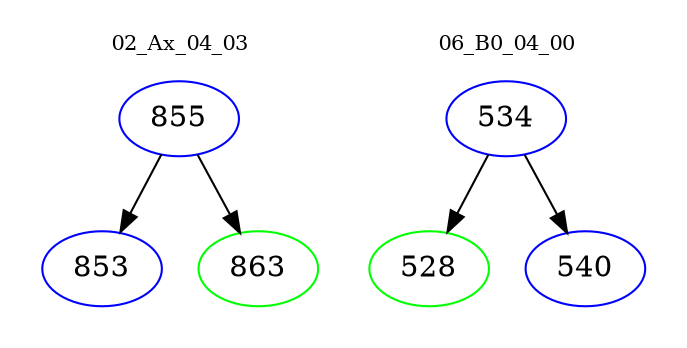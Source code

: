 digraph{
subgraph cluster_0 {
color = white
label = "02_Ax_04_03";
fontsize=10;
T0_855 [label="855", color="blue"]
T0_855 -> T0_853 [color="black"]
T0_853 [label="853", color="blue"]
T0_855 -> T0_863 [color="black"]
T0_863 [label="863", color="green"]
}
subgraph cluster_1 {
color = white
label = "06_B0_04_00";
fontsize=10;
T1_534 [label="534", color="blue"]
T1_534 -> T1_528 [color="black"]
T1_528 [label="528", color="green"]
T1_534 -> T1_540 [color="black"]
T1_540 [label="540", color="blue"]
}
}
